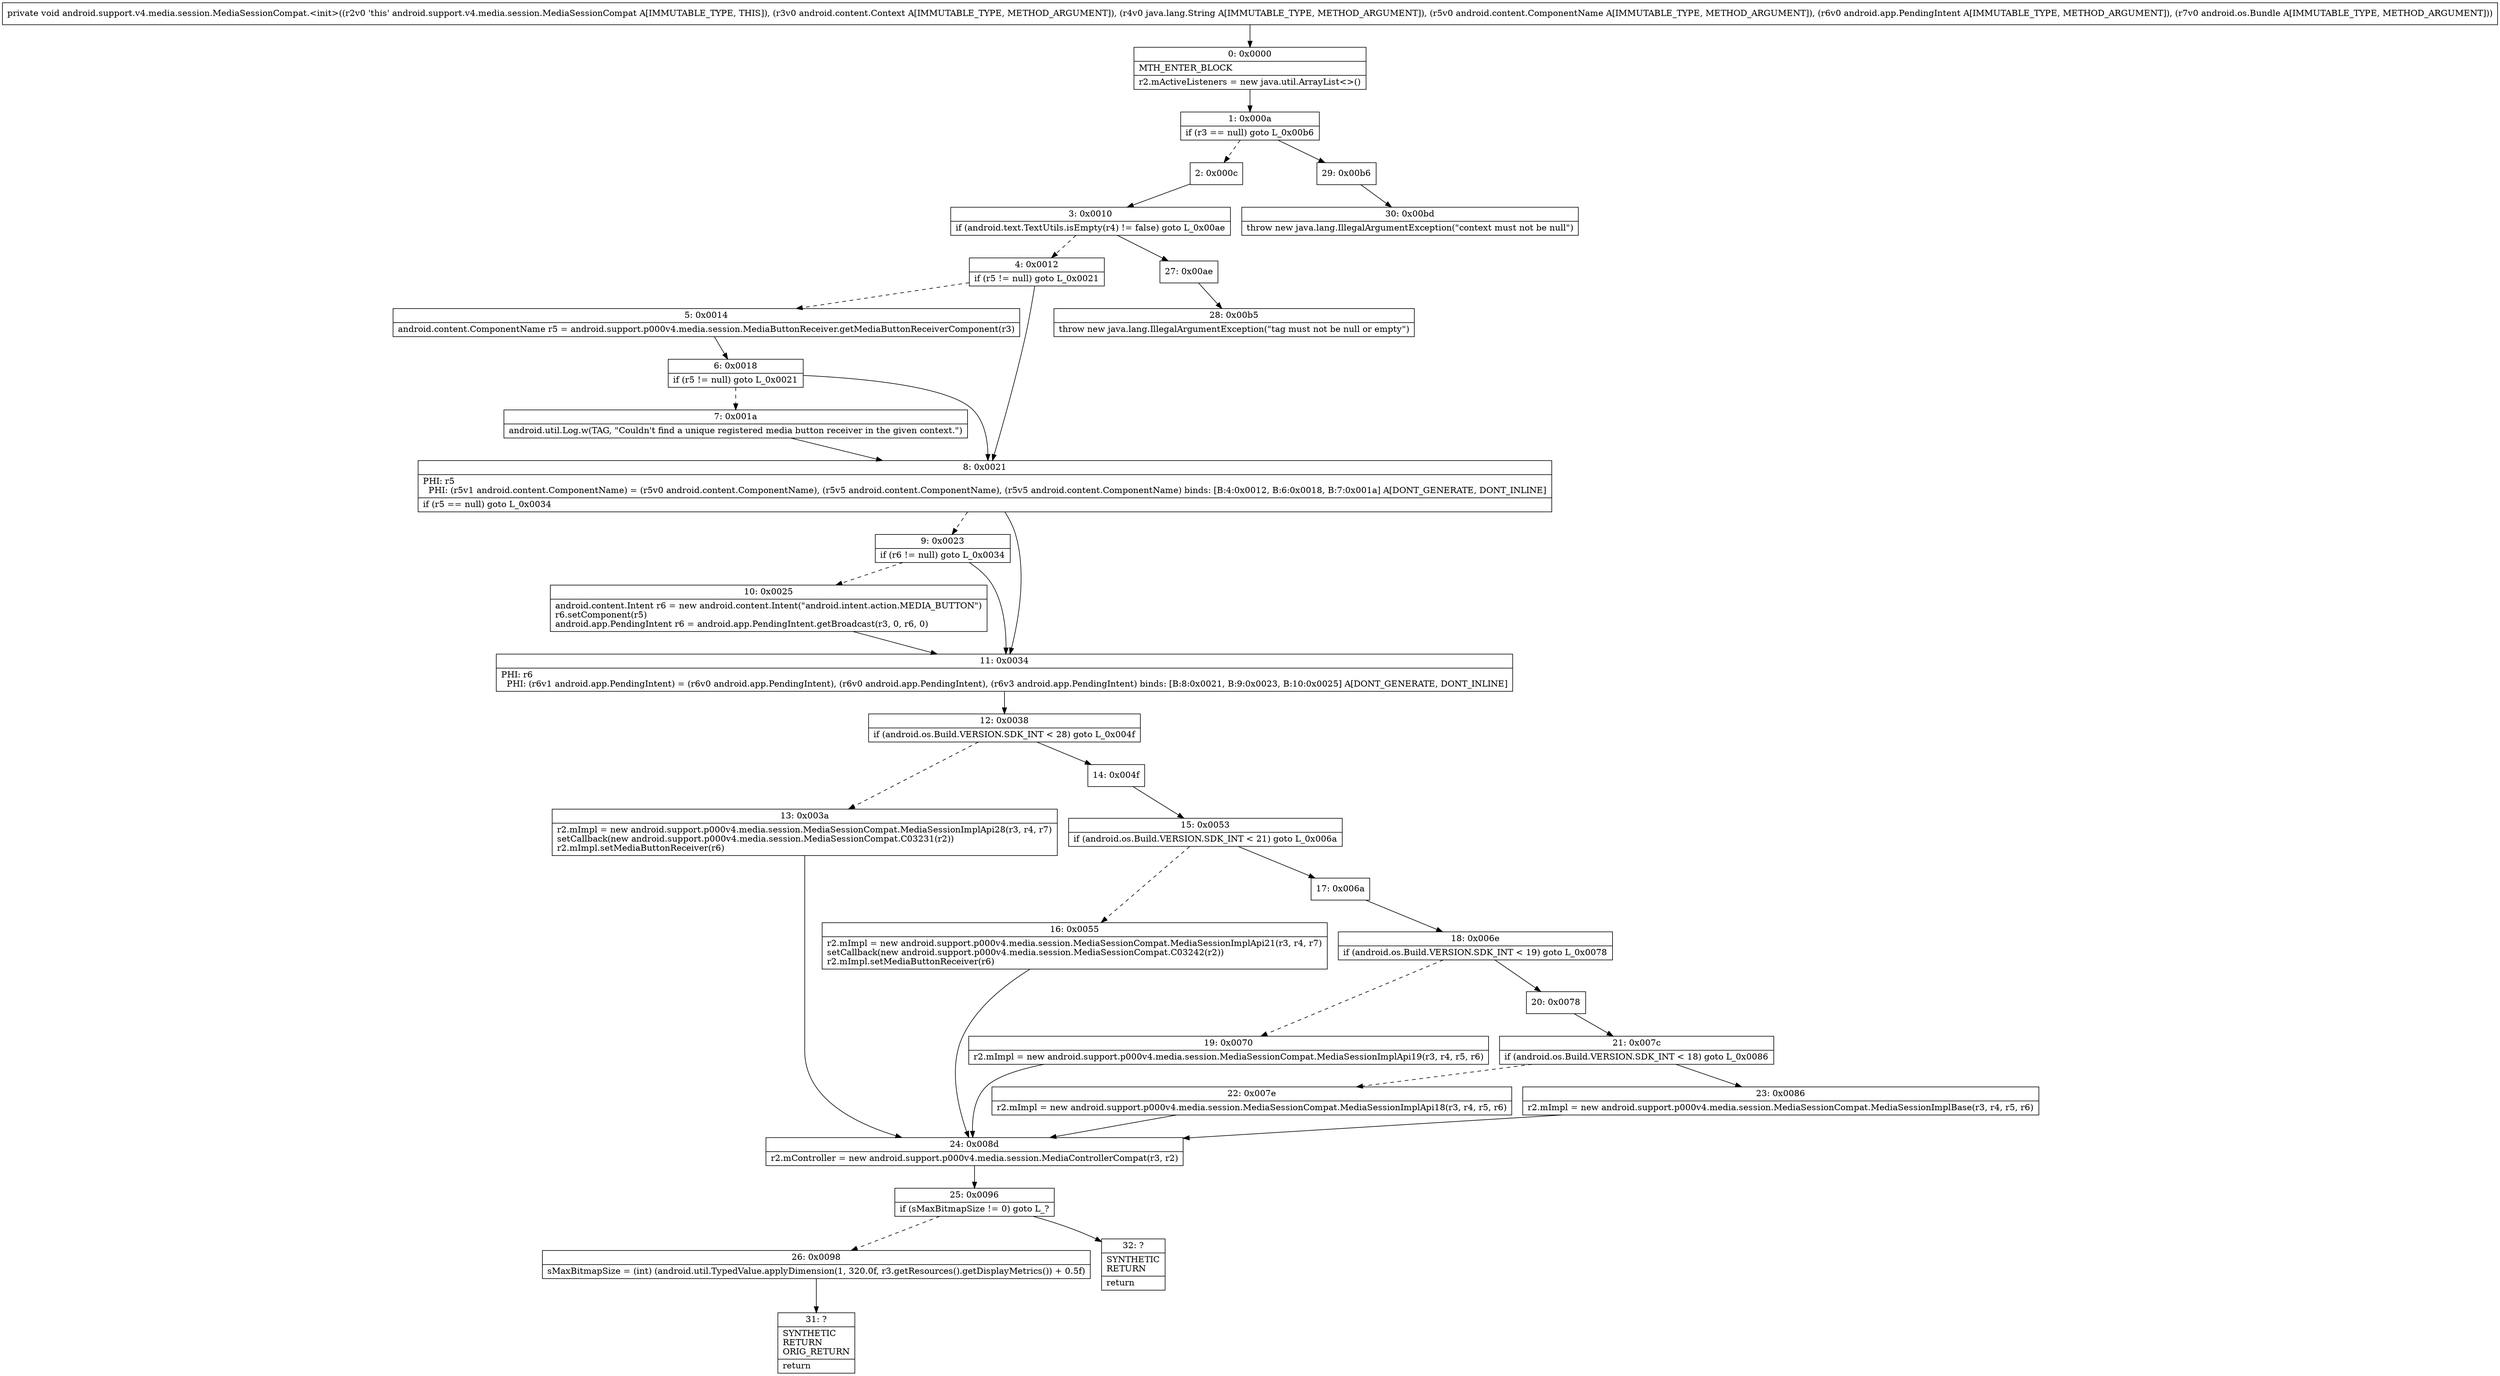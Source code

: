 digraph "CFG forandroid.support.v4.media.session.MediaSessionCompat.\<init\>(Landroid\/content\/Context;Ljava\/lang\/String;Landroid\/content\/ComponentName;Landroid\/app\/PendingIntent;Landroid\/os\/Bundle;)V" {
Node_0 [shape=record,label="{0\:\ 0x0000|MTH_ENTER_BLOCK\l|r2.mActiveListeners = new java.util.ArrayList\<\>()\l}"];
Node_1 [shape=record,label="{1\:\ 0x000a|if (r3 == null) goto L_0x00b6\l}"];
Node_2 [shape=record,label="{2\:\ 0x000c}"];
Node_3 [shape=record,label="{3\:\ 0x0010|if (android.text.TextUtils.isEmpty(r4) != false) goto L_0x00ae\l}"];
Node_4 [shape=record,label="{4\:\ 0x0012|if (r5 != null) goto L_0x0021\l}"];
Node_5 [shape=record,label="{5\:\ 0x0014|android.content.ComponentName r5 = android.support.p000v4.media.session.MediaButtonReceiver.getMediaButtonReceiverComponent(r3)\l}"];
Node_6 [shape=record,label="{6\:\ 0x0018|if (r5 != null) goto L_0x0021\l}"];
Node_7 [shape=record,label="{7\:\ 0x001a|android.util.Log.w(TAG, \"Couldn't find a unique registered media button receiver in the given context.\")\l}"];
Node_8 [shape=record,label="{8\:\ 0x0021|PHI: r5 \l  PHI: (r5v1 android.content.ComponentName) = (r5v0 android.content.ComponentName), (r5v5 android.content.ComponentName), (r5v5 android.content.ComponentName) binds: [B:4:0x0012, B:6:0x0018, B:7:0x001a] A[DONT_GENERATE, DONT_INLINE]\l|if (r5 == null) goto L_0x0034\l}"];
Node_9 [shape=record,label="{9\:\ 0x0023|if (r6 != null) goto L_0x0034\l}"];
Node_10 [shape=record,label="{10\:\ 0x0025|android.content.Intent r6 = new android.content.Intent(\"android.intent.action.MEDIA_BUTTON\")\lr6.setComponent(r5)\landroid.app.PendingIntent r6 = android.app.PendingIntent.getBroadcast(r3, 0, r6, 0)\l}"];
Node_11 [shape=record,label="{11\:\ 0x0034|PHI: r6 \l  PHI: (r6v1 android.app.PendingIntent) = (r6v0 android.app.PendingIntent), (r6v0 android.app.PendingIntent), (r6v3 android.app.PendingIntent) binds: [B:8:0x0021, B:9:0x0023, B:10:0x0025] A[DONT_GENERATE, DONT_INLINE]\l}"];
Node_12 [shape=record,label="{12\:\ 0x0038|if (android.os.Build.VERSION.SDK_INT \< 28) goto L_0x004f\l}"];
Node_13 [shape=record,label="{13\:\ 0x003a|r2.mImpl = new android.support.p000v4.media.session.MediaSessionCompat.MediaSessionImplApi28(r3, r4, r7)\lsetCallback(new android.support.p000v4.media.session.MediaSessionCompat.C03231(r2))\lr2.mImpl.setMediaButtonReceiver(r6)\l}"];
Node_14 [shape=record,label="{14\:\ 0x004f}"];
Node_15 [shape=record,label="{15\:\ 0x0053|if (android.os.Build.VERSION.SDK_INT \< 21) goto L_0x006a\l}"];
Node_16 [shape=record,label="{16\:\ 0x0055|r2.mImpl = new android.support.p000v4.media.session.MediaSessionCompat.MediaSessionImplApi21(r3, r4, r7)\lsetCallback(new android.support.p000v4.media.session.MediaSessionCompat.C03242(r2))\lr2.mImpl.setMediaButtonReceiver(r6)\l}"];
Node_17 [shape=record,label="{17\:\ 0x006a}"];
Node_18 [shape=record,label="{18\:\ 0x006e|if (android.os.Build.VERSION.SDK_INT \< 19) goto L_0x0078\l}"];
Node_19 [shape=record,label="{19\:\ 0x0070|r2.mImpl = new android.support.p000v4.media.session.MediaSessionCompat.MediaSessionImplApi19(r3, r4, r5, r6)\l}"];
Node_20 [shape=record,label="{20\:\ 0x0078}"];
Node_21 [shape=record,label="{21\:\ 0x007c|if (android.os.Build.VERSION.SDK_INT \< 18) goto L_0x0086\l}"];
Node_22 [shape=record,label="{22\:\ 0x007e|r2.mImpl = new android.support.p000v4.media.session.MediaSessionCompat.MediaSessionImplApi18(r3, r4, r5, r6)\l}"];
Node_23 [shape=record,label="{23\:\ 0x0086|r2.mImpl = new android.support.p000v4.media.session.MediaSessionCompat.MediaSessionImplBase(r3, r4, r5, r6)\l}"];
Node_24 [shape=record,label="{24\:\ 0x008d|r2.mController = new android.support.p000v4.media.session.MediaControllerCompat(r3, r2)\l}"];
Node_25 [shape=record,label="{25\:\ 0x0096|if (sMaxBitmapSize != 0) goto L_?\l}"];
Node_26 [shape=record,label="{26\:\ 0x0098|sMaxBitmapSize = (int) (android.util.TypedValue.applyDimension(1, 320.0f, r3.getResources().getDisplayMetrics()) + 0.5f)\l}"];
Node_27 [shape=record,label="{27\:\ 0x00ae}"];
Node_28 [shape=record,label="{28\:\ 0x00b5|throw new java.lang.IllegalArgumentException(\"tag must not be null or empty\")\l}"];
Node_29 [shape=record,label="{29\:\ 0x00b6}"];
Node_30 [shape=record,label="{30\:\ 0x00bd|throw new java.lang.IllegalArgumentException(\"context must not be null\")\l}"];
Node_31 [shape=record,label="{31\:\ ?|SYNTHETIC\lRETURN\lORIG_RETURN\l|return\l}"];
Node_32 [shape=record,label="{32\:\ ?|SYNTHETIC\lRETURN\l|return\l}"];
MethodNode[shape=record,label="{private void android.support.v4.media.session.MediaSessionCompat.\<init\>((r2v0 'this' android.support.v4.media.session.MediaSessionCompat A[IMMUTABLE_TYPE, THIS]), (r3v0 android.content.Context A[IMMUTABLE_TYPE, METHOD_ARGUMENT]), (r4v0 java.lang.String A[IMMUTABLE_TYPE, METHOD_ARGUMENT]), (r5v0 android.content.ComponentName A[IMMUTABLE_TYPE, METHOD_ARGUMENT]), (r6v0 android.app.PendingIntent A[IMMUTABLE_TYPE, METHOD_ARGUMENT]), (r7v0 android.os.Bundle A[IMMUTABLE_TYPE, METHOD_ARGUMENT])) }"];
MethodNode -> Node_0;
Node_0 -> Node_1;
Node_1 -> Node_2[style=dashed];
Node_1 -> Node_29;
Node_2 -> Node_3;
Node_3 -> Node_4[style=dashed];
Node_3 -> Node_27;
Node_4 -> Node_5[style=dashed];
Node_4 -> Node_8;
Node_5 -> Node_6;
Node_6 -> Node_7[style=dashed];
Node_6 -> Node_8;
Node_7 -> Node_8;
Node_8 -> Node_9[style=dashed];
Node_8 -> Node_11;
Node_9 -> Node_10[style=dashed];
Node_9 -> Node_11;
Node_10 -> Node_11;
Node_11 -> Node_12;
Node_12 -> Node_13[style=dashed];
Node_12 -> Node_14;
Node_13 -> Node_24;
Node_14 -> Node_15;
Node_15 -> Node_16[style=dashed];
Node_15 -> Node_17;
Node_16 -> Node_24;
Node_17 -> Node_18;
Node_18 -> Node_19[style=dashed];
Node_18 -> Node_20;
Node_19 -> Node_24;
Node_20 -> Node_21;
Node_21 -> Node_22[style=dashed];
Node_21 -> Node_23;
Node_22 -> Node_24;
Node_23 -> Node_24;
Node_24 -> Node_25;
Node_25 -> Node_26[style=dashed];
Node_25 -> Node_32;
Node_26 -> Node_31;
Node_27 -> Node_28;
Node_29 -> Node_30;
}

